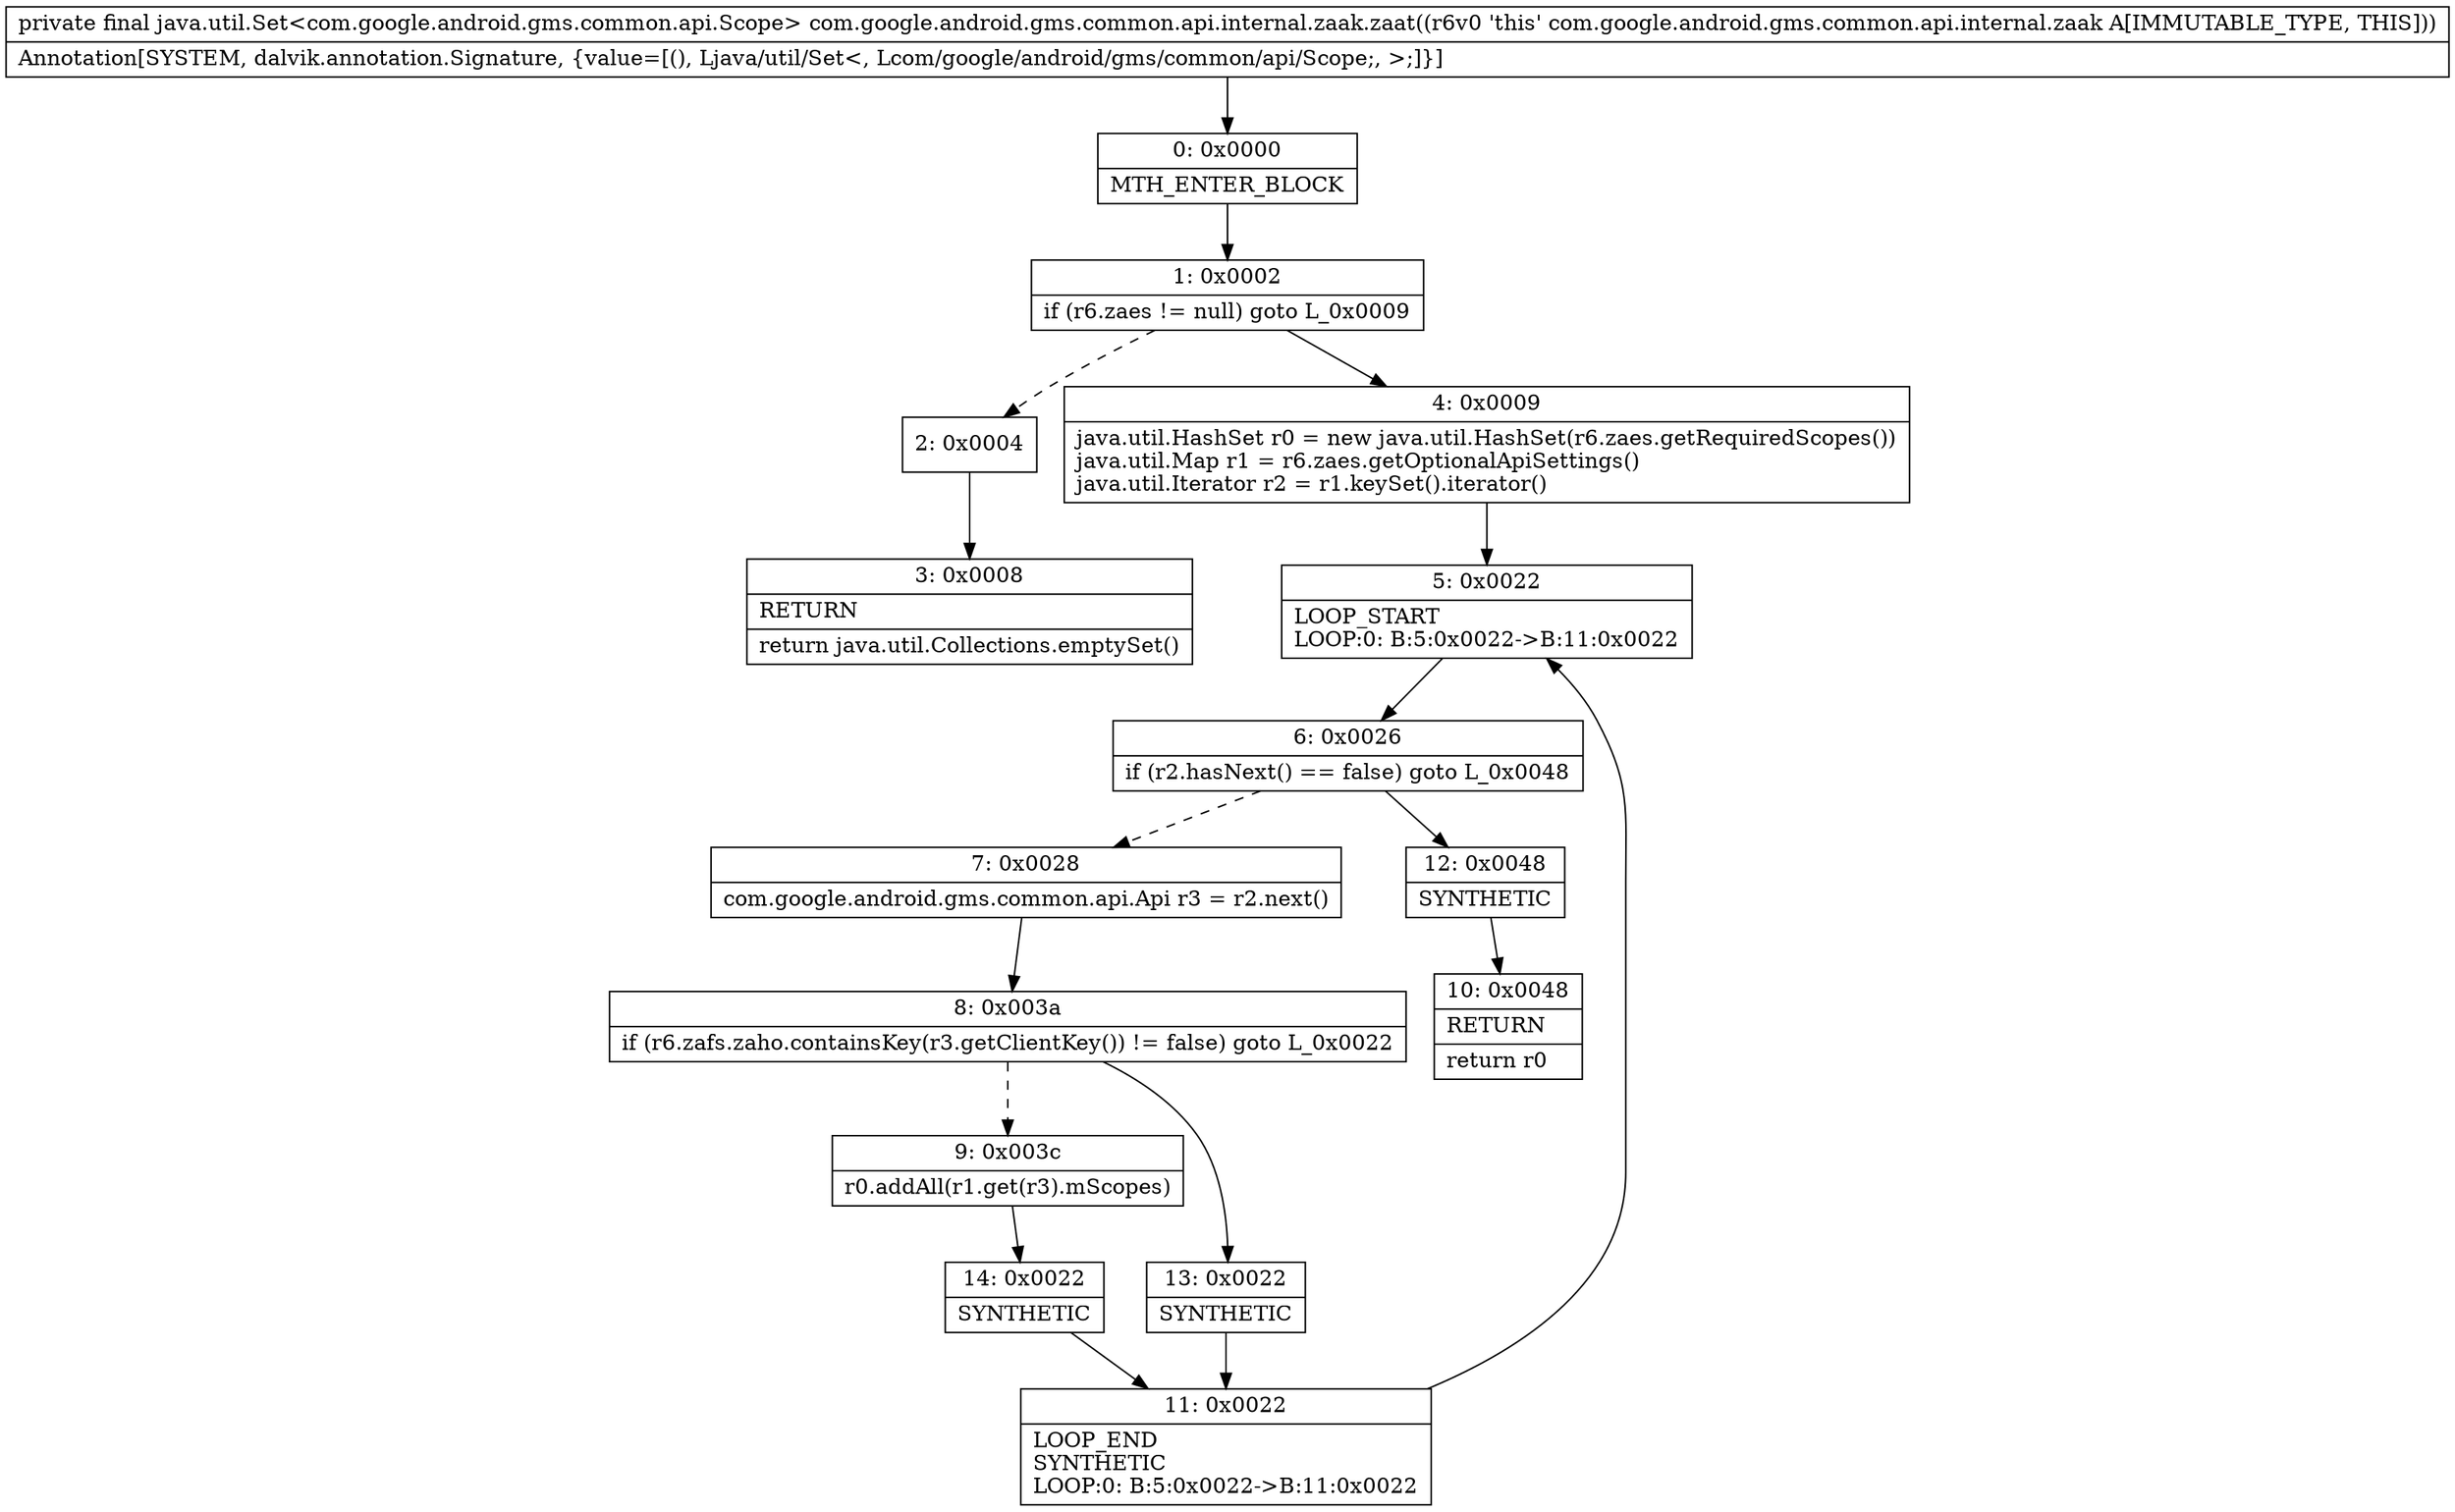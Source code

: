 digraph "CFG forcom.google.android.gms.common.api.internal.zaak.zaat()Ljava\/util\/Set;" {
Node_0 [shape=record,label="{0\:\ 0x0000|MTH_ENTER_BLOCK\l}"];
Node_1 [shape=record,label="{1\:\ 0x0002|if (r6.zaes != null) goto L_0x0009\l}"];
Node_2 [shape=record,label="{2\:\ 0x0004}"];
Node_3 [shape=record,label="{3\:\ 0x0008|RETURN\l|return java.util.Collections.emptySet()\l}"];
Node_4 [shape=record,label="{4\:\ 0x0009|java.util.HashSet r0 = new java.util.HashSet(r6.zaes.getRequiredScopes())\ljava.util.Map r1 = r6.zaes.getOptionalApiSettings()\ljava.util.Iterator r2 = r1.keySet().iterator()\l}"];
Node_5 [shape=record,label="{5\:\ 0x0022|LOOP_START\lLOOP:0: B:5:0x0022\-\>B:11:0x0022\l}"];
Node_6 [shape=record,label="{6\:\ 0x0026|if (r2.hasNext() == false) goto L_0x0048\l}"];
Node_7 [shape=record,label="{7\:\ 0x0028|com.google.android.gms.common.api.Api r3 = r2.next()\l}"];
Node_8 [shape=record,label="{8\:\ 0x003a|if (r6.zafs.zaho.containsKey(r3.getClientKey()) != false) goto L_0x0022\l}"];
Node_9 [shape=record,label="{9\:\ 0x003c|r0.addAll(r1.get(r3).mScopes)\l}"];
Node_10 [shape=record,label="{10\:\ 0x0048|RETURN\l|return r0\l}"];
Node_11 [shape=record,label="{11\:\ 0x0022|LOOP_END\lSYNTHETIC\lLOOP:0: B:5:0x0022\-\>B:11:0x0022\l}"];
Node_12 [shape=record,label="{12\:\ 0x0048|SYNTHETIC\l}"];
Node_13 [shape=record,label="{13\:\ 0x0022|SYNTHETIC\l}"];
Node_14 [shape=record,label="{14\:\ 0x0022|SYNTHETIC\l}"];
MethodNode[shape=record,label="{private final java.util.Set\<com.google.android.gms.common.api.Scope\> com.google.android.gms.common.api.internal.zaak.zaat((r6v0 'this' com.google.android.gms.common.api.internal.zaak A[IMMUTABLE_TYPE, THIS]))  | Annotation[SYSTEM, dalvik.annotation.Signature, \{value=[(), Ljava\/util\/Set\<, Lcom\/google\/android\/gms\/common\/api\/Scope;, \>;]\}]\l}"];
MethodNode -> Node_0;
Node_0 -> Node_1;
Node_1 -> Node_2[style=dashed];
Node_1 -> Node_4;
Node_2 -> Node_3;
Node_4 -> Node_5;
Node_5 -> Node_6;
Node_6 -> Node_7[style=dashed];
Node_6 -> Node_12;
Node_7 -> Node_8;
Node_8 -> Node_9[style=dashed];
Node_8 -> Node_13;
Node_9 -> Node_14;
Node_11 -> Node_5;
Node_12 -> Node_10;
Node_13 -> Node_11;
Node_14 -> Node_11;
}

